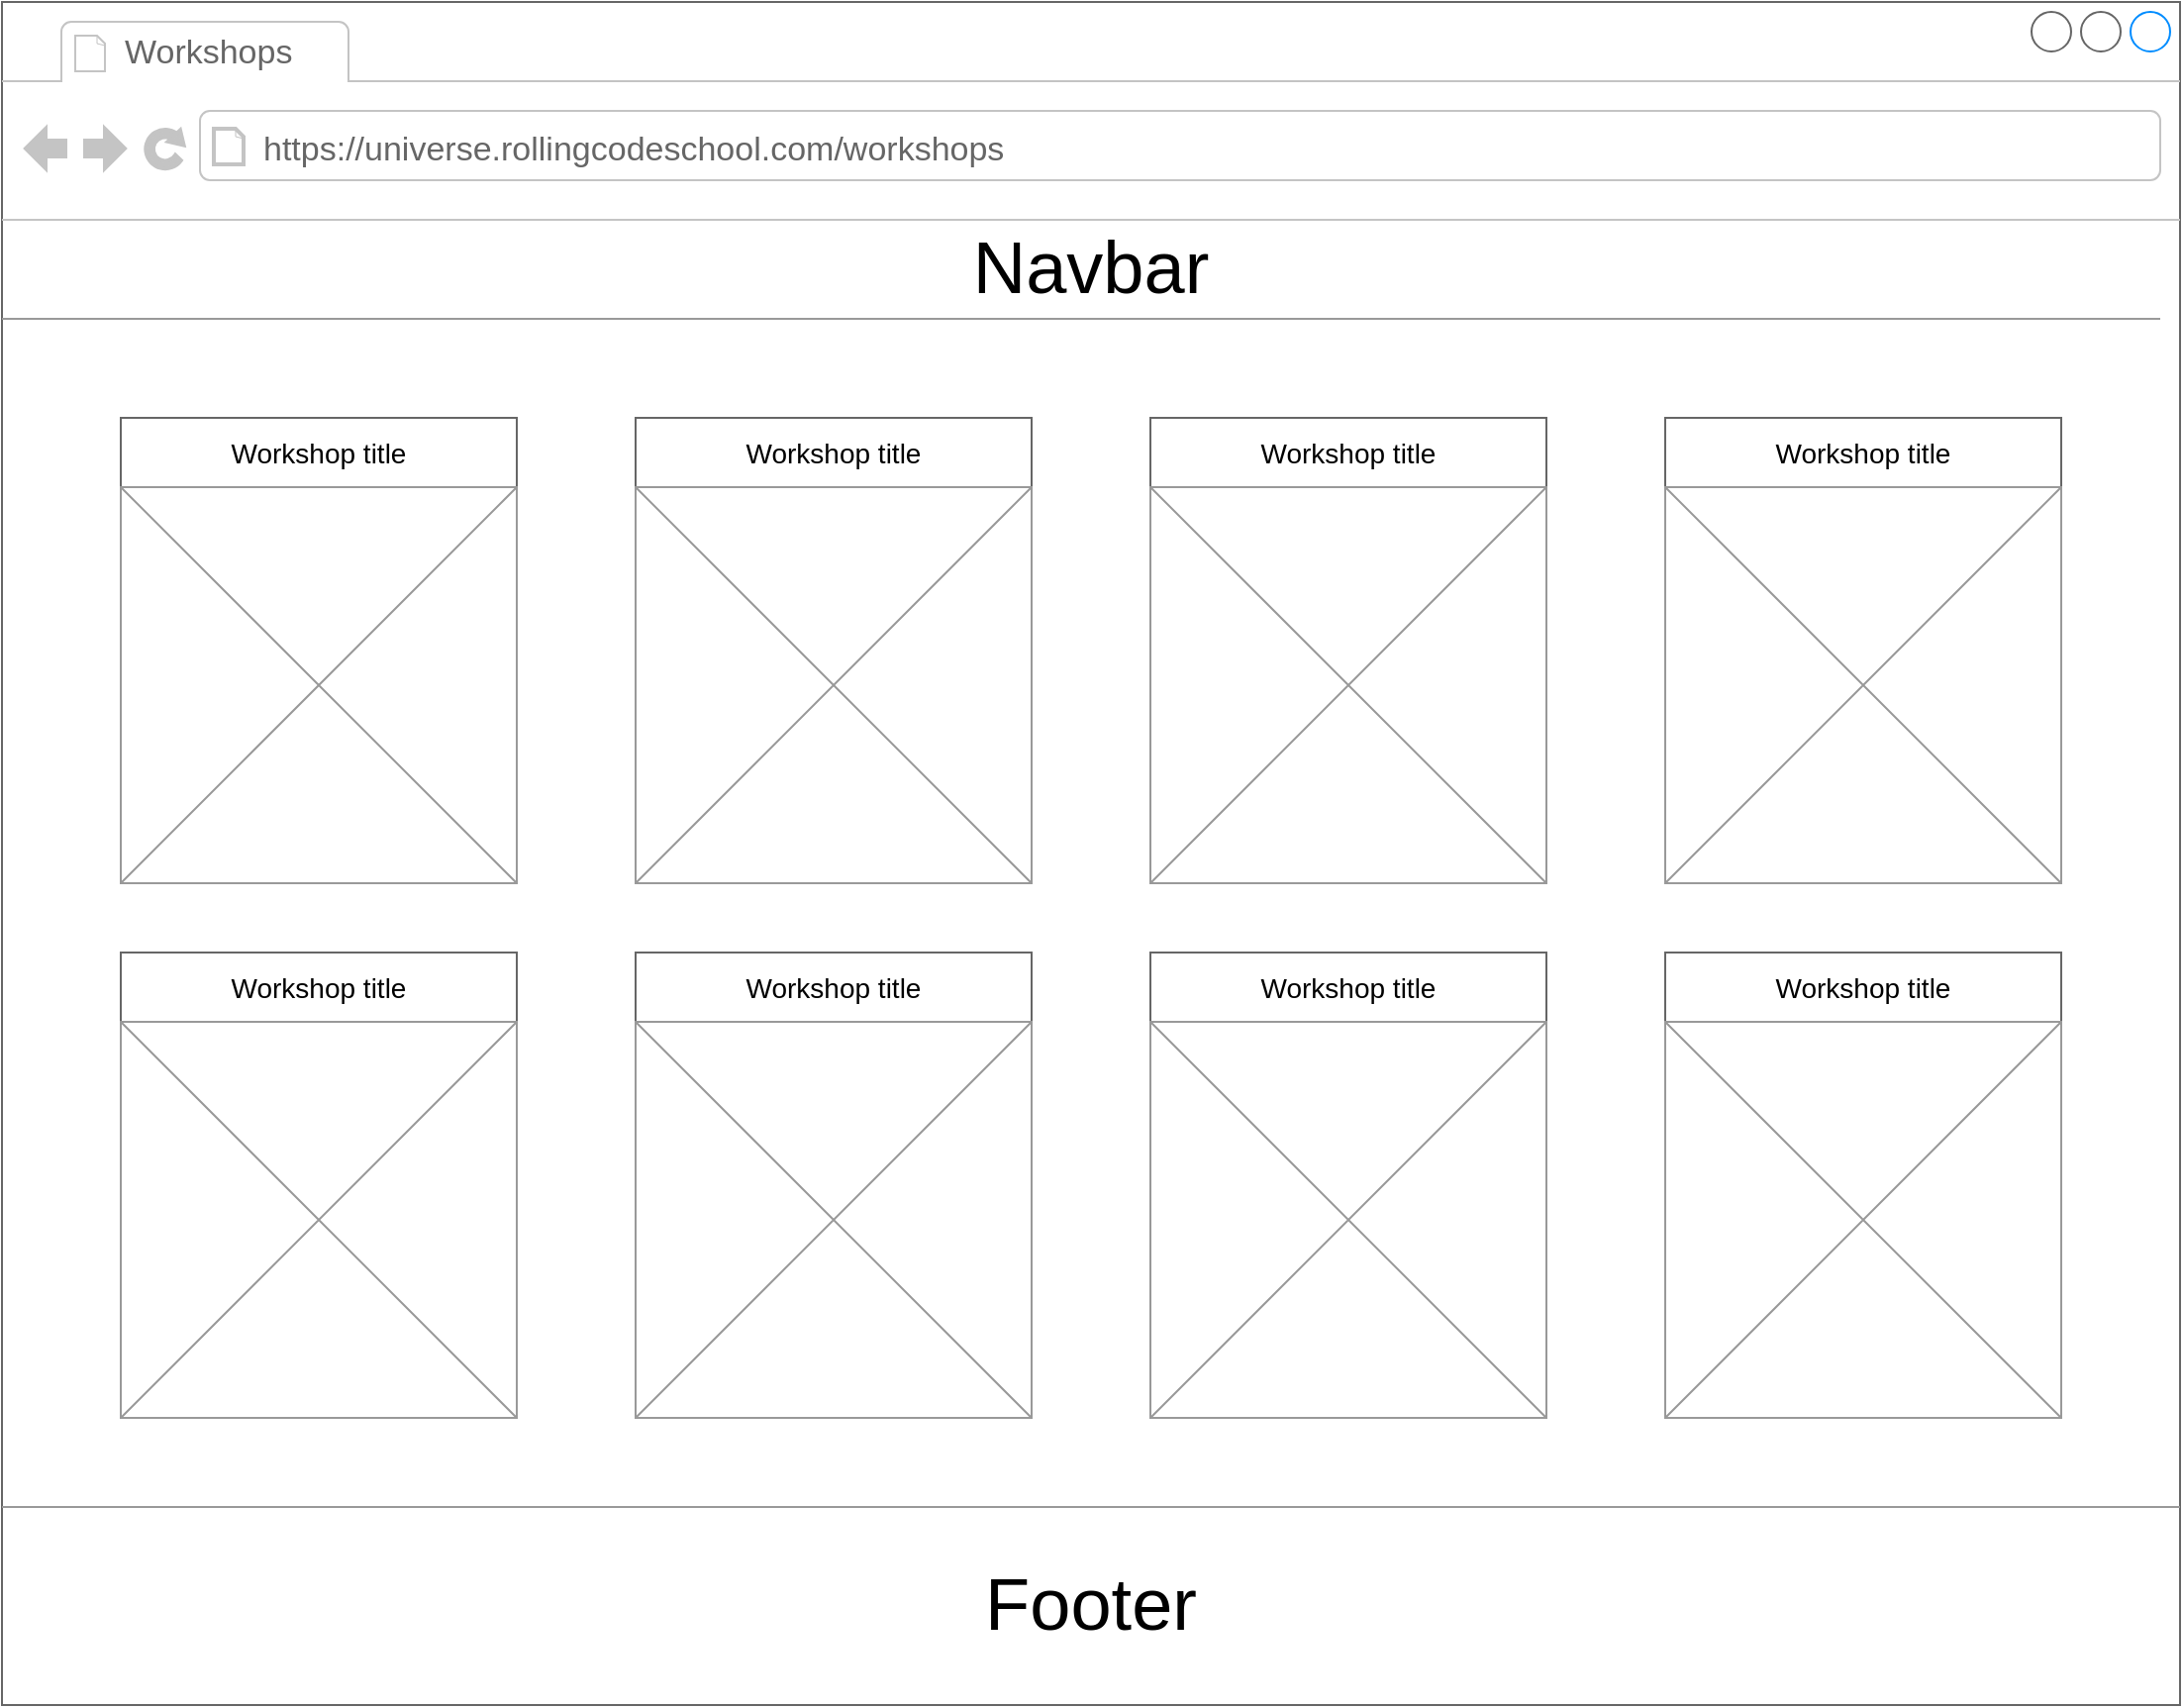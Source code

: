 <mxfile version="22.1.5" type="github">
  <diagram name="Página-1" id="MyBwDCRX1IkjfBfhLcGw">
    <mxGraphModel dx="1647" dy="886" grid="1" gridSize="10" guides="1" tooltips="1" connect="1" arrows="1" fold="1" page="1" pageScale="1" pageWidth="827" pageHeight="1169" math="0" shadow="0">
      <root>
        <mxCell id="0" />
        <mxCell id="1" parent="0" />
        <mxCell id="ILg_1sbRKhSdIZVblQ32-1" value="" style="strokeWidth=1;shadow=0;dashed=0;align=right;html=1;shape=mxgraph.mockup.containers.browserWindow;rSize=0;mainText=,;recursiveResize=0;rounded=0;labelBackgroundColor=none;fontFamily=Verdana;fontSize=12;strokeColor=#666666;" vertex="1" parent="1">
          <mxGeometry x="310" y="670" width="1100" height="860" as="geometry" />
        </mxCell>
        <mxCell id="ILg_1sbRKhSdIZVblQ32-2" value="Workshops" style="strokeWidth=1;shadow=0;dashed=0;align=center;html=1;shape=mxgraph.mockup.containers.anchor;fontSize=17;fontColor=#666666;align=left;" vertex="1" parent="ILg_1sbRKhSdIZVblQ32-1">
          <mxGeometry x="60" y="12" width="110" height="28" as="geometry" />
        </mxCell>
        <mxCell id="ILg_1sbRKhSdIZVblQ32-3" value="https://universe.rollingcodeschool.com/workshops" style="strokeWidth=1;shadow=0;dashed=0;align=center;html=1;shape=mxgraph.mockup.containers.anchor;rSize=0;fontSize=17;fontColor=#666666;align=left;" vertex="1" parent="ILg_1sbRKhSdIZVblQ32-1">
          <mxGeometry x="130" y="60" width="500" height="30" as="geometry" />
        </mxCell>
        <mxCell id="ILg_1sbRKhSdIZVblQ32-4" value="" style="verticalLabelPosition=bottom;shadow=0;dashed=0;align=center;html=1;verticalAlign=top;strokeWidth=1;shape=mxgraph.mockup.markup.line;strokeColor=#999999;rounded=0;labelBackgroundColor=none;fillColor=#ffffff;fontFamily=Verdana;fontSize=12;fontColor=#000000;" vertex="1" parent="ILg_1sbRKhSdIZVblQ32-1">
          <mxGeometry y="750" width="1100" height="20" as="geometry" />
        </mxCell>
        <mxCell id="ILg_1sbRKhSdIZVblQ32-5" value="" style="verticalLabelPosition=bottom;shadow=0;dashed=0;align=center;html=1;verticalAlign=top;strokeWidth=1;shape=mxgraph.mockup.markup.line;strokeColor=#999999;rounded=0;labelBackgroundColor=none;fillColor=#ffffff;fontFamily=Verdana;fontSize=12;fontColor=#000000;" vertex="1" parent="ILg_1sbRKhSdIZVblQ32-1">
          <mxGeometry y="150" width="1090" height="20" as="geometry" />
        </mxCell>
        <mxCell id="ILg_1sbRKhSdIZVblQ32-6" value="Navbar" style="text;html=1;strokeColor=none;fillColor=none;align=center;verticalAlign=middle;whiteSpace=wrap;rounded=0;fontSize=37;" vertex="1" parent="ILg_1sbRKhSdIZVblQ32-1">
          <mxGeometry x="475" y="110" width="150" height="50" as="geometry" />
        </mxCell>
        <mxCell id="ILg_1sbRKhSdIZVblQ32-7" value="Footer" style="text;html=1;strokeColor=none;fillColor=none;align=center;verticalAlign=middle;whiteSpace=wrap;rounded=0;fontSize=37;" vertex="1" parent="ILg_1sbRKhSdIZVblQ32-1">
          <mxGeometry x="465" y="760" width="170" height="100" as="geometry" />
        </mxCell>
        <mxCell id="ILg_1sbRKhSdIZVblQ32-8" value="" style="group;fillColor=#f5f5f5;fontColor=#333333;strokeColor=#666666;" vertex="1" connectable="0" parent="ILg_1sbRKhSdIZVblQ32-1">
          <mxGeometry x="60" y="210" width="200" height="235" as="geometry" />
        </mxCell>
        <mxCell id="ILg_1sbRKhSdIZVblQ32-9" value="" style="rounded=0;whiteSpace=wrap;html=1;strokeColor=#666666;" vertex="1" parent="ILg_1sbRKhSdIZVblQ32-8">
          <mxGeometry width="200" height="235" as="geometry" />
        </mxCell>
        <mxCell id="ILg_1sbRKhSdIZVblQ32-10" value="" style="verticalLabelPosition=bottom;shadow=0;dashed=0;align=center;html=1;verticalAlign=top;strokeWidth=1;shape=mxgraph.mockup.graphics.simpleIcon;strokeColor=#999999;fillColor=#ffffff;rounded=0;labelBackgroundColor=none;fontFamily=Verdana;fontSize=12;fontColor=#000000;" vertex="1" parent="ILg_1sbRKhSdIZVblQ32-8">
          <mxGeometry y="35" width="200" height="200" as="geometry" />
        </mxCell>
        <mxCell id="ILg_1sbRKhSdIZVblQ32-11" value="Workshop title" style="text;html=1;strokeColor=none;fillColor=none;align=center;verticalAlign=middle;whiteSpace=wrap;rounded=0;fontSize=14;" vertex="1" parent="ILg_1sbRKhSdIZVblQ32-8">
          <mxGeometry x="45" width="110" height="35" as="geometry" />
        </mxCell>
        <mxCell id="ILg_1sbRKhSdIZVblQ32-12" value="" style="group;fillColor=#f5f5f5;fontColor=#333333;strokeColor=#666666;" vertex="1" connectable="0" parent="ILg_1sbRKhSdIZVblQ32-1">
          <mxGeometry x="320" y="210" width="200" height="235" as="geometry" />
        </mxCell>
        <mxCell id="ILg_1sbRKhSdIZVblQ32-13" value="" style="rounded=0;whiteSpace=wrap;html=1;strokeColor=#666666;" vertex="1" parent="ILg_1sbRKhSdIZVblQ32-12">
          <mxGeometry width="200" height="235" as="geometry" />
        </mxCell>
        <mxCell id="ILg_1sbRKhSdIZVblQ32-14" value="" style="verticalLabelPosition=bottom;shadow=0;dashed=0;align=center;html=1;verticalAlign=top;strokeWidth=1;shape=mxgraph.mockup.graphics.simpleIcon;strokeColor=#999999;fillColor=#ffffff;rounded=0;labelBackgroundColor=none;fontFamily=Verdana;fontSize=12;fontColor=#000000;" vertex="1" parent="ILg_1sbRKhSdIZVblQ32-12">
          <mxGeometry y="35" width="200" height="200" as="geometry" />
        </mxCell>
        <mxCell id="ILg_1sbRKhSdIZVblQ32-15" value="Workshop title" style="text;html=1;strokeColor=none;fillColor=none;align=center;verticalAlign=middle;whiteSpace=wrap;rounded=0;fontSize=14;" vertex="1" parent="ILg_1sbRKhSdIZVblQ32-12">
          <mxGeometry x="45" width="110" height="35" as="geometry" />
        </mxCell>
        <mxCell id="ILg_1sbRKhSdIZVblQ32-16" value="" style="group;fillColor=#f5f5f5;fontColor=#333333;strokeColor=#666666;" vertex="1" connectable="0" parent="ILg_1sbRKhSdIZVblQ32-1">
          <mxGeometry x="580" y="210" width="200" height="235" as="geometry" />
        </mxCell>
        <mxCell id="ILg_1sbRKhSdIZVblQ32-17" value="" style="rounded=0;whiteSpace=wrap;html=1;strokeColor=#666666;" vertex="1" parent="ILg_1sbRKhSdIZVblQ32-16">
          <mxGeometry width="200" height="235" as="geometry" />
        </mxCell>
        <mxCell id="ILg_1sbRKhSdIZVblQ32-18" value="" style="verticalLabelPosition=bottom;shadow=0;dashed=0;align=center;html=1;verticalAlign=top;strokeWidth=1;shape=mxgraph.mockup.graphics.simpleIcon;strokeColor=#999999;fillColor=#ffffff;rounded=0;labelBackgroundColor=none;fontFamily=Verdana;fontSize=12;fontColor=#000000;" vertex="1" parent="ILg_1sbRKhSdIZVblQ32-16">
          <mxGeometry y="35" width="200" height="200" as="geometry" />
        </mxCell>
        <mxCell id="ILg_1sbRKhSdIZVblQ32-19" value="Workshop title" style="text;html=1;strokeColor=none;fillColor=none;align=center;verticalAlign=middle;whiteSpace=wrap;rounded=0;fontSize=14;" vertex="1" parent="ILg_1sbRKhSdIZVblQ32-16">
          <mxGeometry x="45" width="110" height="35" as="geometry" />
        </mxCell>
        <mxCell id="ILg_1sbRKhSdIZVblQ32-20" value="" style="group;fillColor=#f5f5f5;fontColor=#333333;strokeColor=#666666;" vertex="1" connectable="0" parent="ILg_1sbRKhSdIZVblQ32-1">
          <mxGeometry x="840" y="210" width="200" height="235" as="geometry" />
        </mxCell>
        <mxCell id="ILg_1sbRKhSdIZVblQ32-21" value="" style="rounded=0;whiteSpace=wrap;html=1;strokeColor=#666666;" vertex="1" parent="ILg_1sbRKhSdIZVblQ32-20">
          <mxGeometry width="200" height="235" as="geometry" />
        </mxCell>
        <mxCell id="ILg_1sbRKhSdIZVblQ32-23" value="Workshop title" style="text;html=1;strokeColor=none;fillColor=none;align=center;verticalAlign=middle;whiteSpace=wrap;rounded=0;fontSize=14;" vertex="1" parent="ILg_1sbRKhSdIZVblQ32-20">
          <mxGeometry x="45" width="110" height="35" as="geometry" />
        </mxCell>
        <mxCell id="ILg_1sbRKhSdIZVblQ32-22" value="" style="verticalLabelPosition=bottom;shadow=0;dashed=0;align=center;html=1;verticalAlign=top;strokeWidth=1;shape=mxgraph.mockup.graphics.simpleIcon;strokeColor=#999999;fillColor=#ffffff;rounded=0;labelBackgroundColor=none;fontFamily=Verdana;fontSize=12;fontColor=#000000;" vertex="1" parent="ILg_1sbRKhSdIZVblQ32-20">
          <mxGeometry y="35" width="200" height="200" as="geometry" />
        </mxCell>
        <mxCell id="ILg_1sbRKhSdIZVblQ32-40" value="" style="group;fillColor=#f5f5f5;fontColor=#333333;strokeColor=#666666;" vertex="1" connectable="0" parent="ILg_1sbRKhSdIZVblQ32-1">
          <mxGeometry x="60" y="480" width="200" height="235" as="geometry" />
        </mxCell>
        <mxCell id="ILg_1sbRKhSdIZVblQ32-41" value="" style="rounded=0;whiteSpace=wrap;html=1;strokeColor=#666666;" vertex="1" parent="ILg_1sbRKhSdIZVblQ32-40">
          <mxGeometry width="200" height="235" as="geometry" />
        </mxCell>
        <mxCell id="ILg_1sbRKhSdIZVblQ32-42" value="" style="verticalLabelPosition=bottom;shadow=0;dashed=0;align=center;html=1;verticalAlign=top;strokeWidth=1;shape=mxgraph.mockup.graphics.simpleIcon;strokeColor=#999999;fillColor=#ffffff;rounded=0;labelBackgroundColor=none;fontFamily=Verdana;fontSize=12;fontColor=#000000;" vertex="1" parent="ILg_1sbRKhSdIZVblQ32-40">
          <mxGeometry y="35" width="200" height="200" as="geometry" />
        </mxCell>
        <mxCell id="ILg_1sbRKhSdIZVblQ32-43" value="Workshop title" style="text;html=1;strokeColor=none;fillColor=none;align=center;verticalAlign=middle;whiteSpace=wrap;rounded=0;fontSize=14;" vertex="1" parent="ILg_1sbRKhSdIZVblQ32-40">
          <mxGeometry x="45" width="110" height="35" as="geometry" />
        </mxCell>
        <mxCell id="ILg_1sbRKhSdIZVblQ32-44" value="" style="group;fillColor=#f5f5f5;fontColor=#333333;strokeColor=#666666;" vertex="1" connectable="0" parent="ILg_1sbRKhSdIZVblQ32-1">
          <mxGeometry x="320" y="480" width="200" height="235" as="geometry" />
        </mxCell>
        <mxCell id="ILg_1sbRKhSdIZVblQ32-45" value="" style="rounded=0;whiteSpace=wrap;html=1;strokeColor=#666666;" vertex="1" parent="ILg_1sbRKhSdIZVblQ32-44">
          <mxGeometry width="200" height="235" as="geometry" />
        </mxCell>
        <mxCell id="ILg_1sbRKhSdIZVblQ32-46" value="" style="verticalLabelPosition=bottom;shadow=0;dashed=0;align=center;html=1;verticalAlign=top;strokeWidth=1;shape=mxgraph.mockup.graphics.simpleIcon;strokeColor=#999999;fillColor=#ffffff;rounded=0;labelBackgroundColor=none;fontFamily=Verdana;fontSize=12;fontColor=#000000;" vertex="1" parent="ILg_1sbRKhSdIZVblQ32-44">
          <mxGeometry y="35" width="200" height="200" as="geometry" />
        </mxCell>
        <mxCell id="ILg_1sbRKhSdIZVblQ32-47" value="Workshop title" style="text;html=1;strokeColor=none;fillColor=none;align=center;verticalAlign=middle;whiteSpace=wrap;rounded=0;fontSize=14;" vertex="1" parent="ILg_1sbRKhSdIZVblQ32-44">
          <mxGeometry x="45" width="110" height="35" as="geometry" />
        </mxCell>
        <mxCell id="ILg_1sbRKhSdIZVblQ32-48" value="" style="group;fillColor=#f5f5f5;fontColor=#333333;strokeColor=#666666;" vertex="1" connectable="0" parent="ILg_1sbRKhSdIZVblQ32-1">
          <mxGeometry x="580" y="480" width="200" height="235" as="geometry" />
        </mxCell>
        <mxCell id="ILg_1sbRKhSdIZVblQ32-49" value="" style="rounded=0;whiteSpace=wrap;html=1;strokeColor=#666666;" vertex="1" parent="ILg_1sbRKhSdIZVblQ32-48">
          <mxGeometry width="200" height="235" as="geometry" />
        </mxCell>
        <mxCell id="ILg_1sbRKhSdIZVblQ32-50" value="" style="verticalLabelPosition=bottom;shadow=0;dashed=0;align=center;html=1;verticalAlign=top;strokeWidth=1;shape=mxgraph.mockup.graphics.simpleIcon;strokeColor=#999999;fillColor=#ffffff;rounded=0;labelBackgroundColor=none;fontFamily=Verdana;fontSize=12;fontColor=#000000;" vertex="1" parent="ILg_1sbRKhSdIZVblQ32-48">
          <mxGeometry y="35" width="200" height="200" as="geometry" />
        </mxCell>
        <mxCell id="ILg_1sbRKhSdIZVblQ32-51" value="Workshop title" style="text;html=1;strokeColor=none;fillColor=none;align=center;verticalAlign=middle;whiteSpace=wrap;rounded=0;fontSize=14;" vertex="1" parent="ILg_1sbRKhSdIZVblQ32-48">
          <mxGeometry x="45" width="110" height="35" as="geometry" />
        </mxCell>
        <mxCell id="ILg_1sbRKhSdIZVblQ32-52" value="" style="group;fillColor=#f5f5f5;fontColor=#333333;strokeColor=#666666;" vertex="1" connectable="0" parent="ILg_1sbRKhSdIZVblQ32-1">
          <mxGeometry x="840" y="480" width="200" height="235" as="geometry" />
        </mxCell>
        <mxCell id="ILg_1sbRKhSdIZVblQ32-53" value="" style="rounded=0;whiteSpace=wrap;html=1;strokeColor=#666666;" vertex="1" parent="ILg_1sbRKhSdIZVblQ32-52">
          <mxGeometry width="200" height="235" as="geometry" />
        </mxCell>
        <mxCell id="ILg_1sbRKhSdIZVblQ32-54" value="" style="verticalLabelPosition=bottom;shadow=0;dashed=0;align=center;html=1;verticalAlign=top;strokeWidth=1;shape=mxgraph.mockup.graphics.simpleIcon;strokeColor=#999999;fillColor=#ffffff;rounded=0;labelBackgroundColor=none;fontFamily=Verdana;fontSize=12;fontColor=#000000;" vertex="1" parent="ILg_1sbRKhSdIZVblQ32-52">
          <mxGeometry y="35" width="200" height="200" as="geometry" />
        </mxCell>
        <mxCell id="ILg_1sbRKhSdIZVblQ32-55" value="Workshop title" style="text;html=1;strokeColor=none;fillColor=none;align=center;verticalAlign=middle;whiteSpace=wrap;rounded=0;fontSize=14;" vertex="1" parent="ILg_1sbRKhSdIZVblQ32-52">
          <mxGeometry x="45" width="110" height="35" as="geometry" />
        </mxCell>
      </root>
    </mxGraphModel>
  </diagram>
</mxfile>
